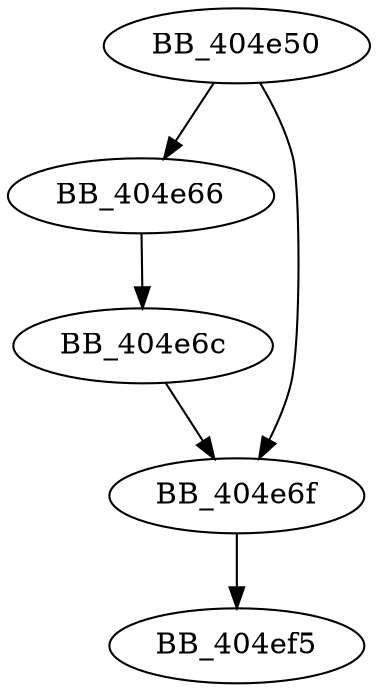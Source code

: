 DiGraph sub_404E50{
BB_404e50->BB_404e66
BB_404e50->BB_404e6f
BB_404e66->BB_404e6c
BB_404e6c->BB_404e6f
BB_404e6f->BB_404ef5
}

